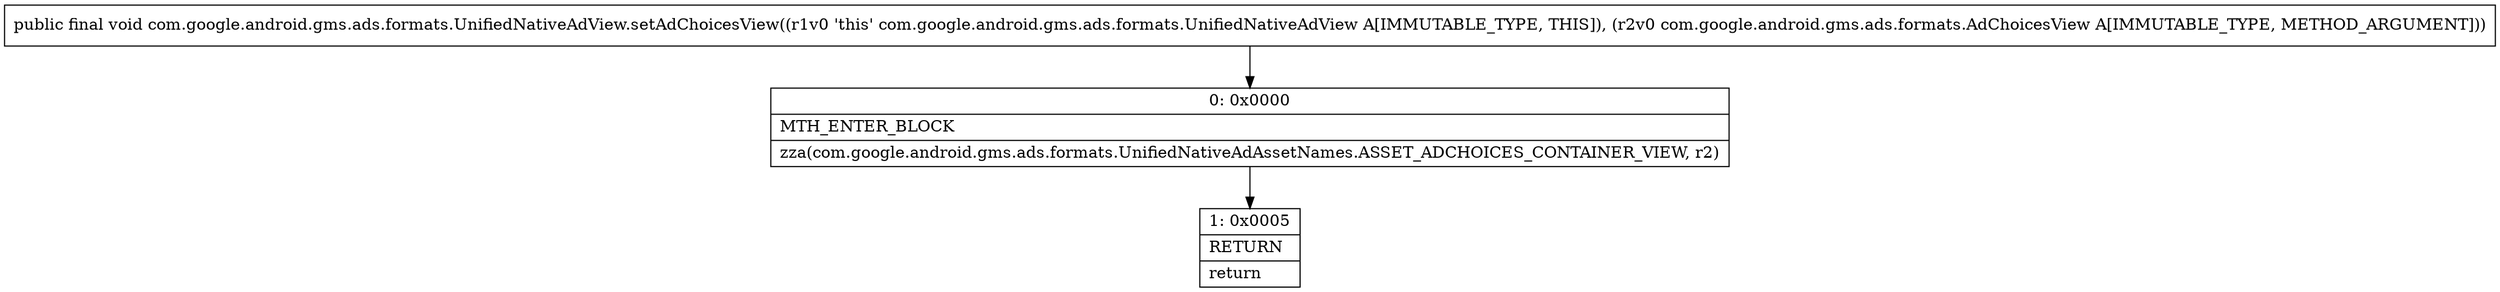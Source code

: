 digraph "CFG forcom.google.android.gms.ads.formats.UnifiedNativeAdView.setAdChoicesView(Lcom\/google\/android\/gms\/ads\/formats\/AdChoicesView;)V" {
Node_0 [shape=record,label="{0\:\ 0x0000|MTH_ENTER_BLOCK\l|zza(com.google.android.gms.ads.formats.UnifiedNativeAdAssetNames.ASSET_ADCHOICES_CONTAINER_VIEW, r2)\l}"];
Node_1 [shape=record,label="{1\:\ 0x0005|RETURN\l|return\l}"];
MethodNode[shape=record,label="{public final void com.google.android.gms.ads.formats.UnifiedNativeAdView.setAdChoicesView((r1v0 'this' com.google.android.gms.ads.formats.UnifiedNativeAdView A[IMMUTABLE_TYPE, THIS]), (r2v0 com.google.android.gms.ads.formats.AdChoicesView A[IMMUTABLE_TYPE, METHOD_ARGUMENT])) }"];
MethodNode -> Node_0;
Node_0 -> Node_1;
}


